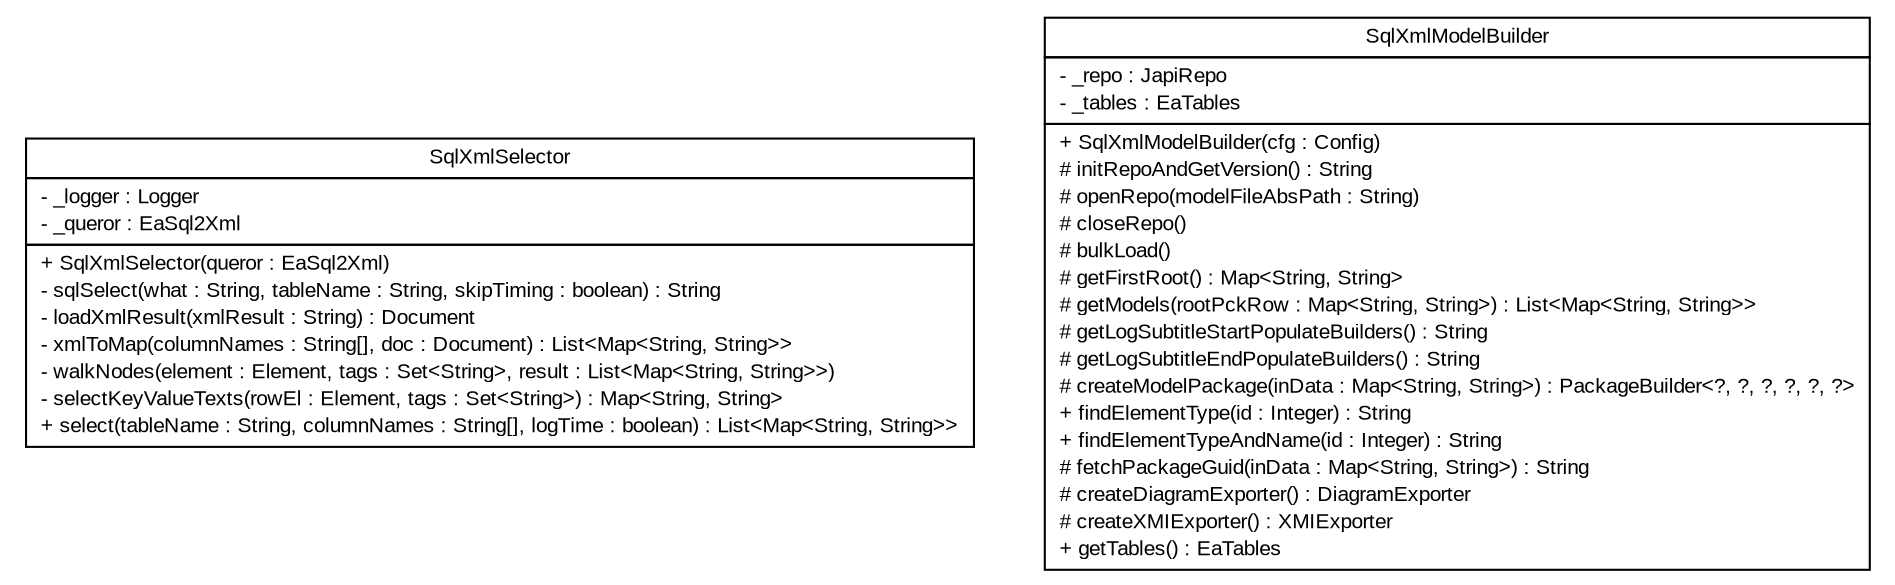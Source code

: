 #!/usr/local/bin/dot
#
# Class diagram 
# Generated by UMLGraph version R5_6_6-6-g3bdff0 (http://www.umlgraph.org/)
#

digraph G {
	edge [fontname="arial",fontsize=10,labelfontname="arial",labelfontsize=10];
	node [fontname="arial",fontsize=10,shape=plaintext];
	nodesep=0.25;
	ranksep=0.5;
	// org.tanjakostic.jcleancim.builder.ea.sqlxml.SqlXmlSelector
	c2796 [label=<<table title="org.tanjakostic.jcleancim.builder.ea.sqlxml.SqlXmlSelector" border="0" cellborder="1" cellspacing="0" cellpadding="2" port="p" href="./SqlXmlSelector.html">
		<tr><td><table border="0" cellspacing="0" cellpadding="1">
<tr><td align="center" balign="center"> SqlXmlSelector </td></tr>
		</table></td></tr>
		<tr><td><table border="0" cellspacing="0" cellpadding="1">
<tr><td align="left" balign="left"> - _logger : Logger </td></tr>
<tr><td align="left" balign="left"> - _queror : EaSql2Xml </td></tr>
		</table></td></tr>
		<tr><td><table border="0" cellspacing="0" cellpadding="1">
<tr><td align="left" balign="left"> + SqlXmlSelector(queror : EaSql2Xml) </td></tr>
<tr><td align="left" balign="left"> - sqlSelect(what : String, tableName : String, skipTiming : boolean) : String </td></tr>
<tr><td align="left" balign="left"> - loadXmlResult(xmlResult : String) : Document </td></tr>
<tr><td align="left" balign="left"> - xmlToMap(columnNames : String[], doc : Document) : List&lt;Map&lt;String, String&gt;&gt; </td></tr>
<tr><td align="left" balign="left"> - walkNodes(element : Element, tags : Set&lt;String&gt;, result : List&lt;Map&lt;String, String&gt;&gt;) </td></tr>
<tr><td align="left" balign="left"> - selectKeyValueTexts(rowEl : Element, tags : Set&lt;String&gt;) : Map&lt;String, String&gt; </td></tr>
<tr><td align="left" balign="left"> + select(tableName : String, columnNames : String[], logTime : boolean) : List&lt;Map&lt;String, String&gt;&gt; </td></tr>
		</table></td></tr>
		</table>>, URL="./SqlXmlSelector.html", fontname="arial", fontcolor="black", fontsize=10.0];
	// org.tanjakostic.jcleancim.builder.ea.sqlxml.SqlXmlModelBuilder
	c2797 [label=<<table title="org.tanjakostic.jcleancim.builder.ea.sqlxml.SqlXmlModelBuilder" border="0" cellborder="1" cellspacing="0" cellpadding="2" port="p" href="./SqlXmlModelBuilder.html">
		<tr><td><table border="0" cellspacing="0" cellpadding="1">
<tr><td align="center" balign="center"> SqlXmlModelBuilder </td></tr>
		</table></td></tr>
		<tr><td><table border="0" cellspacing="0" cellpadding="1">
<tr><td align="left" balign="left"> - _repo : JapiRepo </td></tr>
<tr><td align="left" balign="left"> - _tables : EaTables </td></tr>
		</table></td></tr>
		<tr><td><table border="0" cellspacing="0" cellpadding="1">
<tr><td align="left" balign="left"> + SqlXmlModelBuilder(cfg : Config) </td></tr>
<tr><td align="left" balign="left"> # initRepoAndGetVersion() : String </td></tr>
<tr><td align="left" balign="left"> # openRepo(modelFileAbsPath : String) </td></tr>
<tr><td align="left" balign="left"> # closeRepo() </td></tr>
<tr><td align="left" balign="left"> # bulkLoad() </td></tr>
<tr><td align="left" balign="left"> # getFirstRoot() : Map&lt;String, String&gt; </td></tr>
<tr><td align="left" balign="left"> # getModels(rootPckRow : Map&lt;String, String&gt;) : List&lt;Map&lt;String, String&gt;&gt; </td></tr>
<tr><td align="left" balign="left"> # getLogSubtitleStartPopulateBuilders() : String </td></tr>
<tr><td align="left" balign="left"> # getLogSubtitleEndPopulateBuilders() : String </td></tr>
<tr><td align="left" balign="left"> # createModelPackage(inData : Map&lt;String, String&gt;) : PackageBuilder&lt;?, ?, ?, ?, ?, ?&gt; </td></tr>
<tr><td align="left" balign="left"> + findElementType(id : Integer) : String </td></tr>
<tr><td align="left" balign="left"> + findElementTypeAndName(id : Integer) : String </td></tr>
<tr><td align="left" balign="left"> # fetchPackageGuid(inData : Map&lt;String, String&gt;) : String </td></tr>
<tr><td align="left" balign="left"> # createDiagramExporter() : DiagramExporter </td></tr>
<tr><td align="left" balign="left"> # createXMIExporter() : XMIExporter </td></tr>
<tr><td align="left" balign="left"> + getTables() : EaTables </td></tr>
		</table></td></tr>
		</table>>, URL="./SqlXmlModelBuilder.html", fontname="arial", fontcolor="black", fontsize=10.0];
}

